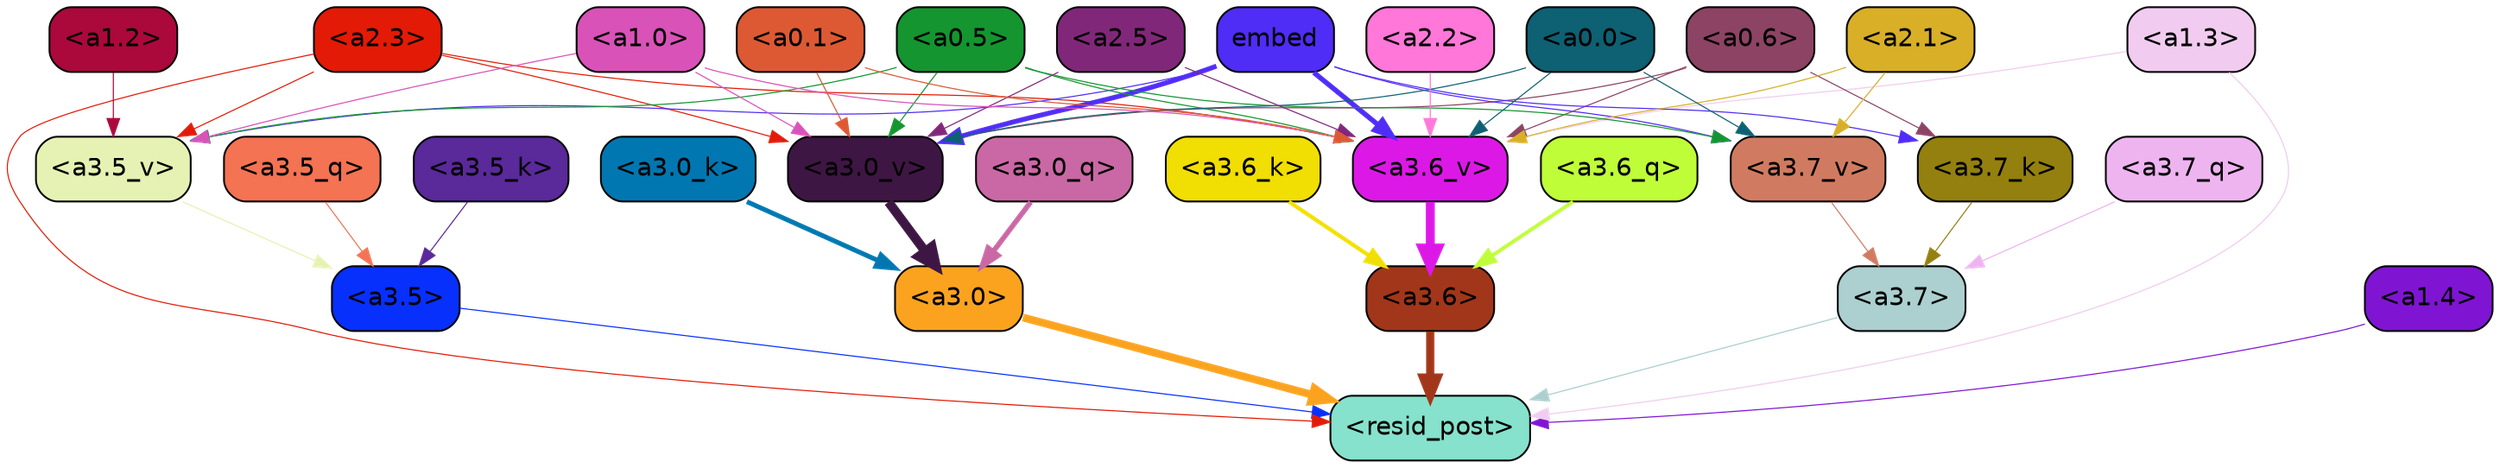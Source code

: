 strict digraph "" {
	graph [bgcolor=transparent,
		layout=dot,
		overlap=false,
		splines=true
	];
	"<a3.7>"	[color=black,
		fillcolor="#accfcf",
		fontname=Helvetica,
		shape=box,
		style="filled, rounded"];
	"<resid_post>"	[color=black,
		fillcolor="#86e2cc",
		fontname=Helvetica,
		shape=box,
		style="filled, rounded"];
	"<a3.7>" -> "<resid_post>"	[color="#accfcf",
		penwidth=0.6239100098609924];
	"<a3.6>"	[color=black,
		fillcolor="#a2361a",
		fontname=Helvetica,
		shape=box,
		style="filled, rounded"];
	"<a3.6>" -> "<resid_post>"	[color="#a2361a",
		penwidth=4.569062113761902];
	"<a3.5>"	[color=black,
		fillcolor="#0830fd",
		fontname=Helvetica,
		shape=box,
		style="filled, rounded"];
	"<a3.5>" -> "<resid_post>"	[color="#0830fd",
		penwidth=0.6];
	"<a3.0>"	[color=black,
		fillcolor="#fba31f",
		fontname=Helvetica,
		shape=box,
		style="filled, rounded"];
	"<a3.0>" -> "<resid_post>"	[color="#fba31f",
		penwidth=4.283544182777405];
	"<a2.3>"	[color=black,
		fillcolor="#e31a06",
		fontname=Helvetica,
		shape=box,
		style="filled, rounded"];
	"<a2.3>" -> "<resid_post>"	[color="#e31a06",
		penwidth=0.6];
	"<a3.6_v>"	[color=black,
		fillcolor="#dc18e7",
		fontname=Helvetica,
		shape=box,
		style="filled, rounded"];
	"<a2.3>" -> "<a3.6_v>"	[color="#e31a06",
		penwidth=0.6];
	"<a3.5_v>"	[color=black,
		fillcolor="#e6f2b3",
		fontname=Helvetica,
		shape=box,
		style="filled, rounded"];
	"<a2.3>" -> "<a3.5_v>"	[color="#e31a06",
		penwidth=0.6];
	"<a3.0_v>"	[color=black,
		fillcolor="#3e1643",
		fontname=Helvetica,
		shape=box,
		style="filled, rounded"];
	"<a2.3>" -> "<a3.0_v>"	[color="#e31a06",
		penwidth=0.6];
	"<a1.4>"	[color=black,
		fillcolor="#7f15d2",
		fontname=Helvetica,
		shape=box,
		style="filled, rounded"];
	"<a1.4>" -> "<resid_post>"	[color="#7f15d2",
		penwidth=0.6];
	"<a1.3>"	[color=black,
		fillcolor="#f1ccf0",
		fontname=Helvetica,
		shape=box,
		style="filled, rounded"];
	"<a1.3>" -> "<resid_post>"	[color="#f1ccf0",
		penwidth=0.6];
	"<a1.3>" -> "<a3.6_v>"	[color="#f1ccf0",
		penwidth=0.6];
	"<a3.7_q>"	[color=black,
		fillcolor="#eeb4f0",
		fontname=Helvetica,
		shape=box,
		style="filled, rounded"];
	"<a3.7_q>" -> "<a3.7>"	[color="#eeb4f0",
		penwidth=0.6];
	"<a3.6_q>"	[color=black,
		fillcolor="#bffd39",
		fontname=Helvetica,
		shape=box,
		style="filled, rounded"];
	"<a3.6_q>" -> "<a3.6>"	[color="#bffd39",
		penwidth=2.0347584784030914];
	"<a3.5_q>"	[color=black,
		fillcolor="#f37353",
		fontname=Helvetica,
		shape=box,
		style="filled, rounded"];
	"<a3.5_q>" -> "<a3.5>"	[color="#f37353",
		penwidth=0.6];
	"<a3.0_q>"	[color=black,
		fillcolor="#ca68a5",
		fontname=Helvetica,
		shape=box,
		style="filled, rounded"];
	"<a3.0_q>" -> "<a3.0>"	[color="#ca68a5",
		penwidth=2.8635367155075073];
	"<a3.7_k>"	[color=black,
		fillcolor="#93800e",
		fontname=Helvetica,
		shape=box,
		style="filled, rounded"];
	"<a3.7_k>" -> "<a3.7>"	[color="#93800e",
		penwidth=0.6];
	"<a3.6_k>"	[color=black,
		fillcolor="#f1de02",
		fontname=Helvetica,
		shape=box,
		style="filled, rounded"];
	"<a3.6_k>" -> "<a3.6>"	[color="#f1de02",
		penwidth=2.1760786175727844];
	"<a3.5_k>"	[color=black,
		fillcolor="#5a299a",
		fontname=Helvetica,
		shape=box,
		style="filled, rounded"];
	"<a3.5_k>" -> "<a3.5>"	[color="#5a299a",
		penwidth=0.6];
	"<a3.0_k>"	[color=black,
		fillcolor="#0077b1",
		fontname=Helvetica,
		shape=box,
		style="filled, rounded"];
	"<a3.0_k>" -> "<a3.0>"	[color="#0077b1",
		penwidth=2.632905662059784];
	"<a3.7_v>"	[color=black,
		fillcolor="#d07b61",
		fontname=Helvetica,
		shape=box,
		style="filled, rounded"];
	"<a3.7_v>" -> "<a3.7>"	[color="#d07b61",
		penwidth=0.6];
	"<a3.6_v>" -> "<a3.6>"	[color="#dc18e7",
		penwidth=4.981305837631226];
	"<a3.5_v>" -> "<a3.5>"	[color="#e6f2b3",
		penwidth=0.6];
	"<a3.0_v>" -> "<a3.0>"	[color="#3e1643",
		penwidth=5.168330669403076];
	"<a0.6>"	[color=black,
		fillcolor="#8d4364",
		fontname=Helvetica,
		shape=box,
		style="filled, rounded"];
	"<a0.6>" -> "<a3.7_k>"	[color="#8d4364",
		penwidth=0.6];
	"<a0.6>" -> "<a3.6_v>"	[color="#8d4364",
		penwidth=0.6];
	"<a0.6>" -> "<a3.0_v>"	[color="#8d4364",
		penwidth=0.6];
	embed	[color=black,
		fillcolor="#502cf7",
		fontname=Helvetica,
		shape=box,
		style="filled, rounded"];
	embed -> "<a3.7_k>"	[color="#502cf7",
		penwidth=0.6];
	embed -> "<a3.7_v>"	[color="#502cf7",
		penwidth=0.6];
	embed -> "<a3.6_v>"	[color="#502cf7",
		penwidth=2.7825746536254883];
	embed -> "<a3.5_v>"	[color="#502cf7",
		penwidth=0.6];
	embed -> "<a3.0_v>"	[color="#502cf7",
		penwidth=2.6950180530548096];
	"<a2.1>"	[color=black,
		fillcolor="#d8af27",
		fontname=Helvetica,
		shape=box,
		style="filled, rounded"];
	"<a2.1>" -> "<a3.7_v>"	[color="#d8af27",
		penwidth=0.6];
	"<a2.1>" -> "<a3.6_v>"	[color="#d8af27",
		penwidth=0.6];
	"<a0.5>"	[color=black,
		fillcolor="#14952f",
		fontname=Helvetica,
		shape=box,
		style="filled, rounded"];
	"<a0.5>" -> "<a3.7_v>"	[color="#14952f",
		penwidth=0.6];
	"<a0.5>" -> "<a3.6_v>"	[color="#14952f",
		penwidth=0.6];
	"<a0.5>" -> "<a3.5_v>"	[color="#14952f",
		penwidth=0.6];
	"<a0.5>" -> "<a3.0_v>"	[color="#14952f",
		penwidth=0.6];
	"<a0.0>"	[color=black,
		fillcolor="#0e6073",
		fontname=Helvetica,
		shape=box,
		style="filled, rounded"];
	"<a0.0>" -> "<a3.7_v>"	[color="#0e6073",
		penwidth=0.6];
	"<a0.0>" -> "<a3.6_v>"	[color="#0e6073",
		penwidth=0.6];
	"<a0.0>" -> "<a3.0_v>"	[color="#0e6073",
		penwidth=0.6];
	"<a2.5>"	[color=black,
		fillcolor="#81277a",
		fontname=Helvetica,
		shape=box,
		style="filled, rounded"];
	"<a2.5>" -> "<a3.6_v>"	[color="#81277a",
		penwidth=0.6];
	"<a2.5>" -> "<a3.0_v>"	[color="#81277a",
		penwidth=0.6];
	"<a2.2>"	[color=black,
		fillcolor="#ff77d8",
		fontname=Helvetica,
		shape=box,
		style="filled, rounded"];
	"<a2.2>" -> "<a3.6_v>"	[color="#ff77d8",
		penwidth=0.6];
	"<a1.0>"	[color=black,
		fillcolor="#d952b8",
		fontname=Helvetica,
		shape=box,
		style="filled, rounded"];
	"<a1.0>" -> "<a3.6_v>"	[color="#d952b8",
		penwidth=0.6];
	"<a1.0>" -> "<a3.5_v>"	[color="#d952b8",
		penwidth=0.6];
	"<a1.0>" -> "<a3.0_v>"	[color="#d952b8",
		penwidth=0.6];
	"<a0.1>"	[color=black,
		fillcolor="#dd5933",
		fontname=Helvetica,
		shape=box,
		style="filled, rounded"];
	"<a0.1>" -> "<a3.6_v>"	[color="#dd5933",
		penwidth=0.6];
	"<a0.1>" -> "<a3.0_v>"	[color="#dd5933",
		penwidth=0.6];
	"<a1.2>"	[color=black,
		fillcolor="#ab093b",
		fontname=Helvetica,
		shape=box,
		style="filled, rounded"];
	"<a1.2>" -> "<a3.5_v>"	[color="#ab093b",
		penwidth=0.6];
}
